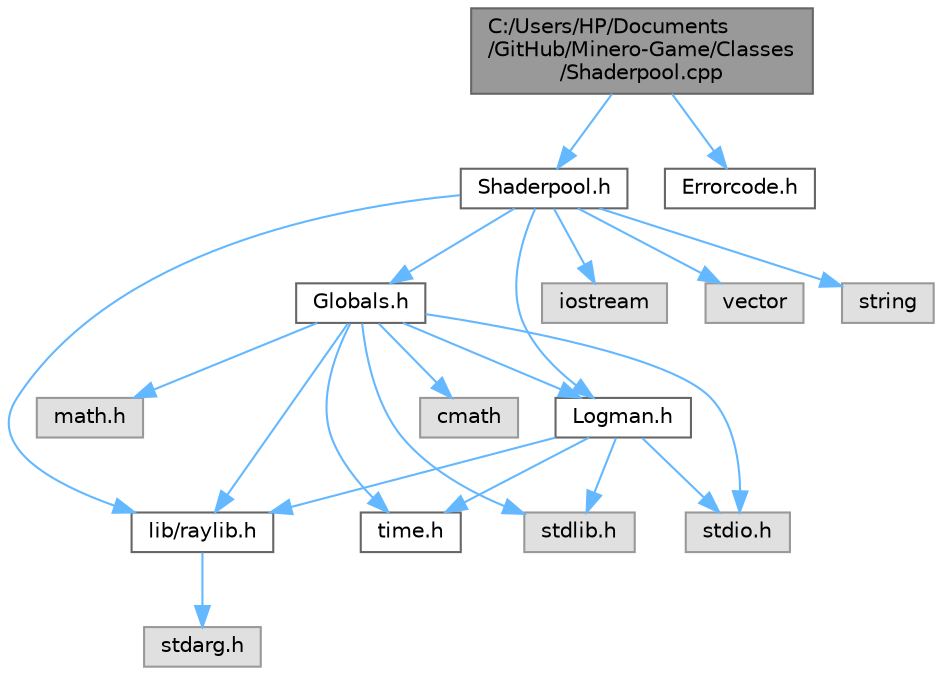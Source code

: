 digraph "C:/Users/HP/Documents/GitHub/Minero-Game/Classes/Shaderpool.cpp"
{
 // LATEX_PDF_SIZE
  bgcolor="transparent";
  edge [fontname=Helvetica,fontsize=10,labelfontname=Helvetica,labelfontsize=10];
  node [fontname=Helvetica,fontsize=10,shape=box,height=0.2,width=0.4];
  Node1 [id="Node000001",label="C:/Users/HP/Documents\l/GitHub/Minero-Game/Classes\l/Shaderpool.cpp",height=0.2,width=0.4,color="gray40", fillcolor="grey60", style="filled", fontcolor="black",tooltip=" "];
  Node1 -> Node2 [id="edge41_Node000001_Node000002",color="steelblue1",style="solid",tooltip=" "];
  Node2 [id="Node000002",label="Shaderpool.h",height=0.2,width=0.4,color="grey40", fillcolor="white", style="filled",URL="$_classes_2_shaderpool_8h.html",tooltip=" "];
  Node2 -> Node3 [id="edge42_Node000002_Node000003",color="steelblue1",style="solid",tooltip=" "];
  Node3 [id="Node000003",label="lib/raylib.h",height=0.2,width=0.4,color="grey40", fillcolor="white", style="filled",URL="$_classes_2lib_2raylib_8h.html",tooltip=" "];
  Node3 -> Node4 [id="edge43_Node000003_Node000004",color="steelblue1",style="solid",tooltip=" "];
  Node4 [id="Node000004",label="stdarg.h",height=0.2,width=0.4,color="grey60", fillcolor="#E0E0E0", style="filled",tooltip=" "];
  Node2 -> Node5 [id="edge44_Node000002_Node000005",color="steelblue1",style="solid",tooltip=" "];
  Node5 [id="Node000005",label="Globals.h",height=0.2,width=0.4,color="grey40", fillcolor="white", style="filled",URL="$_classes_2_globals_8h.html",tooltip=" "];
  Node5 -> Node3 [id="edge45_Node000005_Node000003",color="steelblue1",style="solid",tooltip=" "];
  Node5 -> Node6 [id="edge46_Node000005_Node000006",color="steelblue1",style="solid",tooltip=" "];
  Node6 [id="Node000006",label="stdlib.h",height=0.2,width=0.4,color="grey60", fillcolor="#E0E0E0", style="filled",tooltip=" "];
  Node5 -> Node7 [id="edge47_Node000005_Node000007",color="steelblue1",style="solid",tooltip=" "];
  Node7 [id="Node000007",label="stdio.h",height=0.2,width=0.4,color="grey60", fillcolor="#E0E0E0", style="filled",tooltip=" "];
  Node5 -> Node8 [id="edge48_Node000005_Node000008",color="steelblue1",style="solid",tooltip=" "];
  Node8 [id="Node000008",label="time.h",height=0.2,width=0.4,color="grey40", fillcolor="white", style="filled",URL="$_classes_2_time_8h.html",tooltip=" "];
  Node5 -> Node9 [id="edge49_Node000005_Node000009",color="steelblue1",style="solid",tooltip=" "];
  Node9 [id="Node000009",label="cmath",height=0.2,width=0.4,color="grey60", fillcolor="#E0E0E0", style="filled",tooltip=" "];
  Node5 -> Node10 [id="edge50_Node000005_Node000010",color="steelblue1",style="solid",tooltip=" "];
  Node10 [id="Node000010",label="math.h",height=0.2,width=0.4,color="grey60", fillcolor="#E0E0E0", style="filled",tooltip=" "];
  Node5 -> Node11 [id="edge51_Node000005_Node000011",color="steelblue1",style="solid",tooltip=" "];
  Node11 [id="Node000011",label="Logman.h",height=0.2,width=0.4,color="grey40", fillcolor="white", style="filled",URL="$_logman_8h.html",tooltip=" "];
  Node11 -> Node7 [id="edge52_Node000011_Node000007",color="steelblue1",style="solid",tooltip=" "];
  Node11 -> Node6 [id="edge53_Node000011_Node000006",color="steelblue1",style="solid",tooltip=" "];
  Node11 -> Node8 [id="edge54_Node000011_Node000008",color="steelblue1",style="solid",tooltip=" "];
  Node11 -> Node3 [id="edge55_Node000011_Node000003",color="steelblue1",style="solid",tooltip=" "];
  Node2 -> Node11 [id="edge56_Node000002_Node000011",color="steelblue1",style="solid",tooltip=" "];
  Node2 -> Node12 [id="edge57_Node000002_Node000012",color="steelblue1",style="solid",tooltip=" "];
  Node12 [id="Node000012",label="iostream",height=0.2,width=0.4,color="grey60", fillcolor="#E0E0E0", style="filled",tooltip=" "];
  Node2 -> Node13 [id="edge58_Node000002_Node000013",color="steelblue1",style="solid",tooltip=" "];
  Node13 [id="Node000013",label="vector",height=0.2,width=0.4,color="grey60", fillcolor="#E0E0E0", style="filled",tooltip=" "];
  Node2 -> Node14 [id="edge59_Node000002_Node000014",color="steelblue1",style="solid",tooltip=" "];
  Node14 [id="Node000014",label="string",height=0.2,width=0.4,color="grey60", fillcolor="#E0E0E0", style="filled",tooltip=" "];
  Node1 -> Node15 [id="edge60_Node000001_Node000015",color="steelblue1",style="solid",tooltip=" "];
  Node15 [id="Node000015",label="Errorcode.h",height=0.2,width=0.4,color="grey40", fillcolor="white", style="filled",URL="$_classes_2_errorcode_8h.html",tooltip=" "];
}
